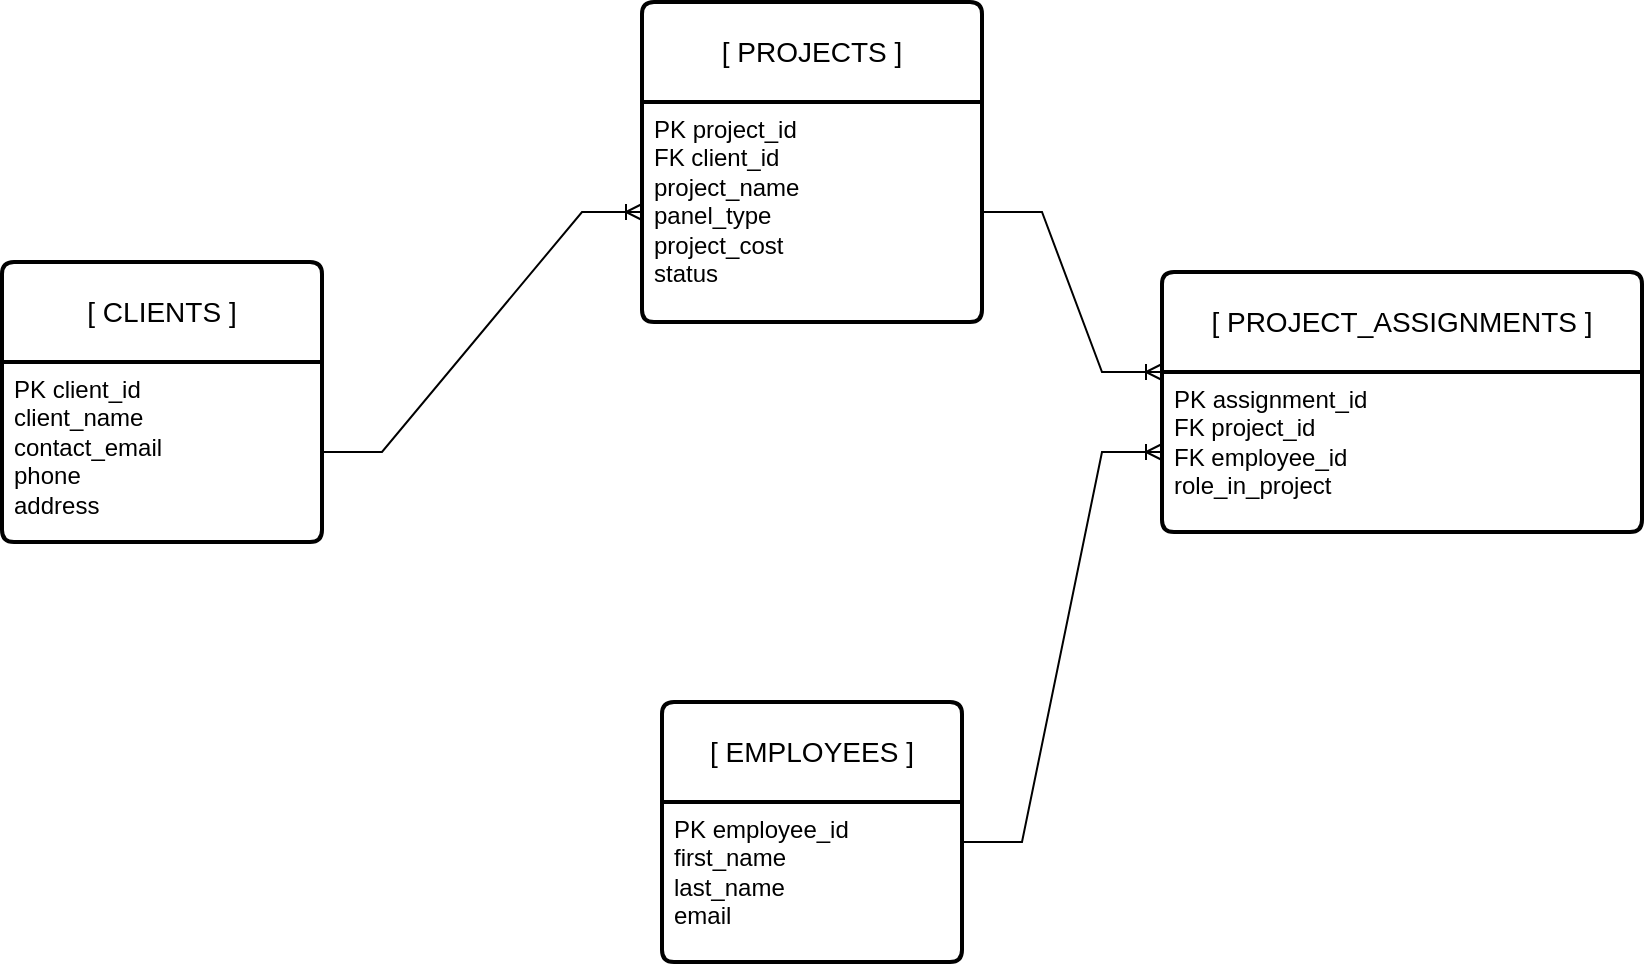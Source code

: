 <mxfile version="26.1.1">
  <diagram name="Page-1" id="e56a1550-8fbb-45ad-956c-1786394a9013">
    <mxGraphModel dx="1744" dy="1049" grid="1" gridSize="10" guides="1" tooltips="1" connect="1" arrows="1" fold="1" page="1" pageScale="1" pageWidth="1100" pageHeight="850" background="none" math="0" shadow="0">
      <root>
        <mxCell id="0" />
        <mxCell id="1" parent="0" />
        <mxCell id="hMhL64lzoe1i30NHURcU-4" value="[ CLIENTS ]" style="swimlane;childLayout=stackLayout;horizontal=1;startSize=50;horizontalStack=0;rounded=1;fontSize=14;fontStyle=0;strokeWidth=2;resizeParent=0;resizeLast=1;shadow=0;dashed=0;align=center;arcSize=4;whiteSpace=wrap;html=1;" vertex="1" parent="1">
          <mxGeometry x="100" y="220" width="160" height="140" as="geometry" />
        </mxCell>
        <mxCell id="hMhL64lzoe1i30NHURcU-5" value="&lt;div&gt;PK client_id&lt;/div&gt;&lt;div&gt;client_name&lt;/div&gt;&lt;div&gt;contact_email&lt;/div&gt;&lt;div&gt;phone&lt;/div&gt;&lt;div&gt;address&lt;/div&gt;" style="align=left;strokeColor=none;fillColor=none;spacingLeft=4;spacingRight=4;fontSize=12;verticalAlign=top;resizable=0;rotatable=0;part=1;html=1;whiteSpace=wrap;" vertex="1" parent="hMhL64lzoe1i30NHURcU-4">
          <mxGeometry y="50" width="160" height="90" as="geometry" />
        </mxCell>
        <mxCell id="hMhL64lzoe1i30NHURcU-6" value="" style="edgeStyle=entityRelationEdgeStyle;fontSize=12;html=1;endArrow=ERoneToMany;rounded=0;exitX=1;exitY=0.5;exitDx=0;exitDy=0;entryX=0;entryY=0.5;entryDx=0;entryDy=0;" edge="1" parent="1" source="hMhL64lzoe1i30NHURcU-5" target="hMhL64lzoe1i30NHURcU-8">
          <mxGeometry width="100" height="100" relative="1" as="geometry">
            <mxPoint x="300" y="300" as="sourcePoint" />
            <mxPoint x="400" y="200" as="targetPoint" />
          </mxGeometry>
        </mxCell>
        <mxCell id="hMhL64lzoe1i30NHURcU-7" value="[ PROJECTS ]" style="swimlane;childLayout=stackLayout;horizontal=1;startSize=50;horizontalStack=0;rounded=1;fontSize=14;fontStyle=0;strokeWidth=2;resizeParent=0;resizeLast=1;shadow=0;dashed=0;align=center;arcSize=4;whiteSpace=wrap;html=1;" vertex="1" parent="1">
          <mxGeometry x="420" y="90" width="170" height="160" as="geometry" />
        </mxCell>
        <mxCell id="hMhL64lzoe1i30NHURcU-8" value="&lt;div&gt;PK project_id&lt;/div&gt;&lt;div&gt;FK client_id&lt;/div&gt;&lt;div&gt;project_name&lt;/div&gt;&lt;div&gt;panel_type&lt;/div&gt;&lt;div&gt;project_cost&lt;/div&gt;&lt;div&gt;status&lt;/div&gt;" style="align=left;strokeColor=none;fillColor=none;spacingLeft=4;spacingRight=4;fontSize=12;verticalAlign=top;resizable=0;rotatable=0;part=1;html=1;whiteSpace=wrap;" vertex="1" parent="hMhL64lzoe1i30NHURcU-7">
          <mxGeometry y="50" width="170" height="110" as="geometry" />
        </mxCell>
        <mxCell id="hMhL64lzoe1i30NHURcU-9" value="[ PROJECT_ASSIGNMENTS ]" style="swimlane;childLayout=stackLayout;horizontal=1;startSize=50;horizontalStack=0;rounded=1;fontSize=14;fontStyle=0;strokeWidth=2;resizeParent=0;resizeLast=1;shadow=0;dashed=0;align=center;arcSize=4;whiteSpace=wrap;html=1;" vertex="1" parent="1">
          <mxGeometry x="680" y="225" width="240" height="130" as="geometry" />
        </mxCell>
        <mxCell id="hMhL64lzoe1i30NHURcU-10" value="&lt;div&gt;PK assignment_id&lt;/div&gt;&lt;div&gt;FK project_id&lt;/div&gt;&lt;div&gt;FK employee_id&lt;/div&gt;&lt;div&gt;role_in_project&lt;/div&gt;" style="align=left;strokeColor=none;fillColor=none;spacingLeft=4;spacingRight=4;fontSize=12;verticalAlign=top;resizable=0;rotatable=0;part=1;html=1;whiteSpace=wrap;" vertex="1" parent="hMhL64lzoe1i30NHURcU-9">
          <mxGeometry y="50" width="240" height="80" as="geometry" />
        </mxCell>
        <mxCell id="hMhL64lzoe1i30NHURcU-11" value="[ EMPLOYEES ]" style="swimlane;childLayout=stackLayout;horizontal=1;startSize=50;horizontalStack=0;rounded=1;fontSize=14;fontStyle=0;strokeWidth=2;resizeParent=0;resizeLast=1;shadow=0;dashed=0;align=center;arcSize=4;whiteSpace=wrap;html=1;" vertex="1" parent="1">
          <mxGeometry x="430" y="440" width="150" height="130" as="geometry" />
        </mxCell>
        <mxCell id="hMhL64lzoe1i30NHURcU-12" value="&lt;div&gt;PK employee_id&lt;/div&gt;&lt;div&gt;first_name&lt;/div&gt;&lt;div&gt;last_name&lt;/div&gt;&lt;div&gt;email&lt;/div&gt;" style="align=left;strokeColor=none;fillColor=none;spacingLeft=4;spacingRight=4;fontSize=12;verticalAlign=top;resizable=0;rotatable=0;part=1;html=1;whiteSpace=wrap;" vertex="1" parent="hMhL64lzoe1i30NHURcU-11">
          <mxGeometry y="50" width="150" height="80" as="geometry" />
        </mxCell>
        <mxCell id="hMhL64lzoe1i30NHURcU-13" value="" style="edgeStyle=entityRelationEdgeStyle;fontSize=12;html=1;endArrow=ERoneToMany;rounded=0;exitX=1;exitY=0.5;exitDx=0;exitDy=0;entryX=0;entryY=0;entryDx=0;entryDy=0;" edge="1" parent="1" source="hMhL64lzoe1i30NHURcU-8" target="hMhL64lzoe1i30NHURcU-10">
          <mxGeometry width="100" height="100" relative="1" as="geometry">
            <mxPoint x="590" y="190" as="sourcePoint" />
            <mxPoint x="690" y="310" as="targetPoint" />
          </mxGeometry>
        </mxCell>
        <mxCell id="hMhL64lzoe1i30NHURcU-15" value="" style="edgeStyle=entityRelationEdgeStyle;fontSize=12;html=1;endArrow=ERoneToMany;rounded=0;entryX=0;entryY=0.5;entryDx=0;entryDy=0;exitX=1;exitY=0.25;exitDx=0;exitDy=0;" edge="1" parent="1" source="hMhL64lzoe1i30NHURcU-12" target="hMhL64lzoe1i30NHURcU-10">
          <mxGeometry width="100" height="100" relative="1" as="geometry">
            <mxPoint x="520" y="625" as="sourcePoint" />
            <mxPoint x="680" y="320" as="targetPoint" />
          </mxGeometry>
        </mxCell>
      </root>
    </mxGraphModel>
  </diagram>
</mxfile>
